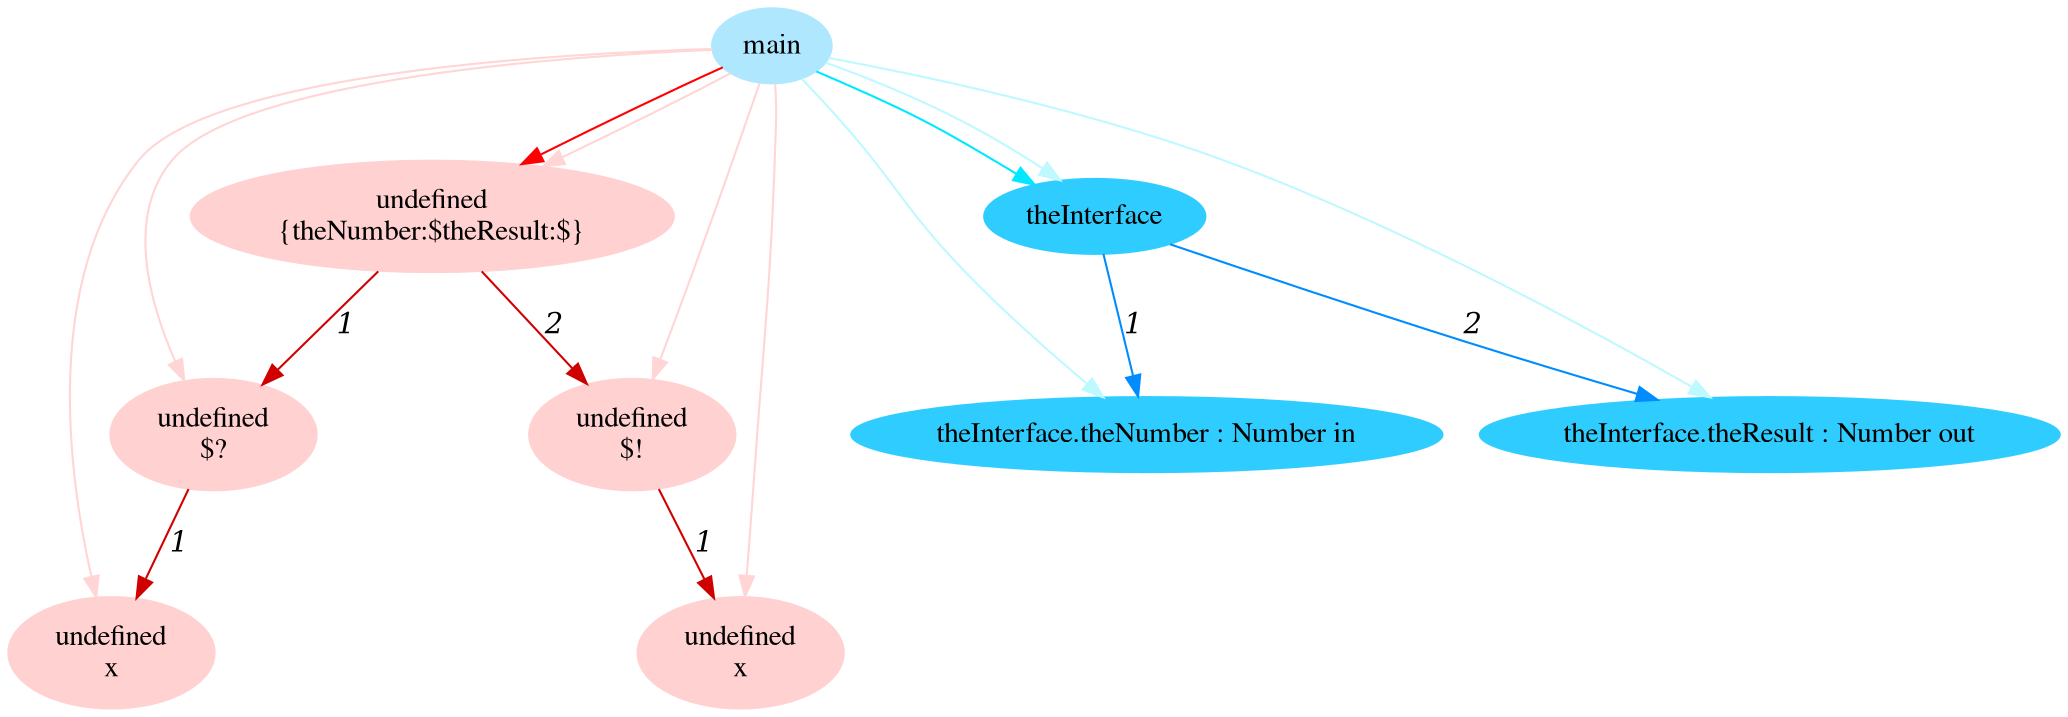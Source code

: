 digraph g{node_14914 [shape="ellipse", style="filled", color="#ffd1d1", fontname="Times", label="undefined
{theNumber:$theResult:$}" ]
node_14916 [shape="ellipse", style="filled", color="#ffd1d1", fontname="Times", label="undefined
$?" ]
node_14918 [shape="ellipse", style="filled", color="#ffd1d1", fontname="Times", label="undefined
x" ]
node_14921 [shape="ellipse", style="filled", color="#ffd1d1", fontname="Times", label="undefined
$!" ]
node_14923 [shape="ellipse", style="filled", color="#ffd1d1", fontname="Times", label="undefined
x" ]
node_14904 [shape="ellipse", style="filled", color="#afe7ff", fontname="Times", label="main" ]
node_14905 [shape="ellipse", style="filled", color="#2fcdff", fontname="Times", label="theInterface" ]
node_14906 [shape="ellipse", style="filled", color="#2fcdff", fontname="Times", label="theInterface.theNumber : Number in" ]
node_14908 [shape="ellipse", style="filled", color="#2fcdff", fontname="Times", label="theInterface.theResult : Number out" ]
node_14916 -> node_14918 [dir=forward, arrowHead=normal, fontname="Times-Italic", arrowsize=1, color="#d00000", label="1",  headlabel="", taillabel="" ]
node_14921 -> node_14923 [dir=forward, arrowHead=normal, fontname="Times-Italic", arrowsize=1, color="#d00000", label="1",  headlabel="", taillabel="" ]
node_14914 -> node_14916 [dir=forward, arrowHead=normal, fontname="Times-Italic", arrowsize=1, color="#d00000", label="1",  headlabel="", taillabel="" ]
node_14914 -> node_14921 [dir=forward, arrowHead=normal, fontname="Times-Italic", arrowsize=1, color="#d00000", label="2",  headlabel="", taillabel="" ]
node_14904 -> node_14914 [dir=forward, arrowHead=normal, fontname="Times-Italic", arrowsize=1, color="#ff0000", label="",  headlabel="", taillabel="" ]
node_14904 -> node_14914 [dir=forward, arrowHead=normal, fontname="Times-Italic", arrowsize=1, color="#ffd5d5", label="",  headlabel="", taillabel="" ]
node_14904 -> node_14916 [dir=forward, arrowHead=normal, fontname="Times-Italic", arrowsize=1, color="#ffd5d5", label="",  headlabel="", taillabel="" ]
node_14904 -> node_14918 [dir=forward, arrowHead=normal, fontname="Times-Italic", arrowsize=1, color="#ffd5d5", label="",  headlabel="", taillabel="" ]
node_14904 -> node_14921 [dir=forward, arrowHead=normal, fontname="Times-Italic", arrowsize=1, color="#ffd5d5", label="",  headlabel="", taillabel="" ]
node_14904 -> node_14923 [dir=forward, arrowHead=normal, fontname="Times-Italic", arrowsize=1, color="#ffd5d5", label="",  headlabel="", taillabel="" ]
node_14904 -> node_14905 [dir=forward, arrowHead=normal, fontname="Times-Italic", arrowsize=1, color="#00e8ff", label="",  headlabel="", taillabel="" ]
node_14904 -> node_14906 [dir=forward, arrowHead=normal, fontname="Times-Italic", arrowsize=1, color="#bef9ff", label="",  headlabel="", taillabel="" ]
node_14904 -> node_14908 [dir=forward, arrowHead=normal, fontname="Times-Italic", arrowsize=1, color="#bef9ff", label="",  headlabel="", taillabel="" ]
node_14904 -> node_14905 [dir=forward, arrowHead=normal, fontname="Times-Italic", arrowsize=1, color="#bef9ff", label="",  headlabel="", taillabel="" ]
node_14905 -> node_14906 [dir=forward, arrowHead=normal, fontname="Times-Italic", arrowsize=1, color="#008cff", label="1",  headlabel="", taillabel="" ]
node_14905 -> node_14908 [dir=forward, arrowHead=normal, fontname="Times-Italic", arrowsize=1, color="#008cff", label="2",  headlabel="", taillabel="" ]
}